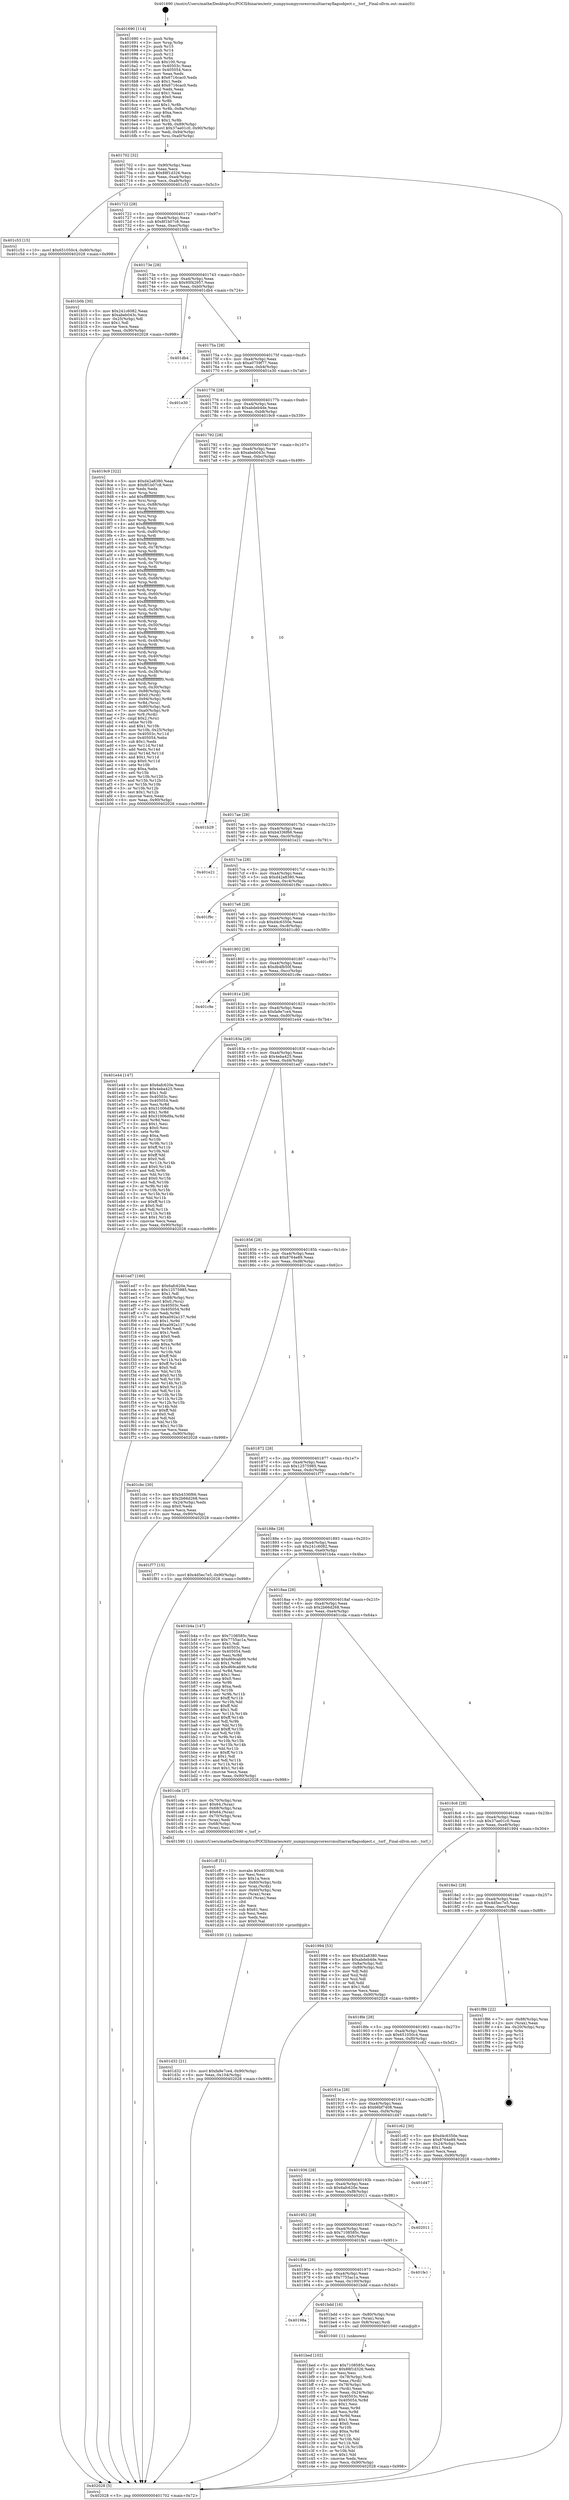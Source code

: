 digraph "0x401690" {
  label = "0x401690 (/mnt/c/Users/mathe/Desktop/tcc/POCII/binaries/extr_numpynumpycoresrcmultiarrayflagsobject.c__torf__Final-ollvm.out::main(0))"
  labelloc = "t"
  node[shape=record]

  Entry [label="",width=0.3,height=0.3,shape=circle,fillcolor=black,style=filled]
  "0x401702" [label="{
     0x401702 [32]\l
     | [instrs]\l
     &nbsp;&nbsp;0x401702 \<+6\>: mov -0x90(%rbp),%eax\l
     &nbsp;&nbsp;0x401708 \<+2\>: mov %eax,%ecx\l
     &nbsp;&nbsp;0x40170a \<+6\>: sub $0x88f1d326,%ecx\l
     &nbsp;&nbsp;0x401710 \<+6\>: mov %eax,-0xa4(%rbp)\l
     &nbsp;&nbsp;0x401716 \<+6\>: mov %ecx,-0xa8(%rbp)\l
     &nbsp;&nbsp;0x40171c \<+6\>: je 0000000000401c53 \<main+0x5c3\>\l
  }"]
  "0x401c53" [label="{
     0x401c53 [15]\l
     | [instrs]\l
     &nbsp;&nbsp;0x401c53 \<+10\>: movl $0x651050c4,-0x90(%rbp)\l
     &nbsp;&nbsp;0x401c5d \<+5\>: jmp 0000000000402028 \<main+0x998\>\l
  }"]
  "0x401722" [label="{
     0x401722 [28]\l
     | [instrs]\l
     &nbsp;&nbsp;0x401722 \<+5\>: jmp 0000000000401727 \<main+0x97\>\l
     &nbsp;&nbsp;0x401727 \<+6\>: mov -0xa4(%rbp),%eax\l
     &nbsp;&nbsp;0x40172d \<+5\>: sub $0x8f1b07c8,%eax\l
     &nbsp;&nbsp;0x401732 \<+6\>: mov %eax,-0xac(%rbp)\l
     &nbsp;&nbsp;0x401738 \<+6\>: je 0000000000401b0b \<main+0x47b\>\l
  }"]
  Exit [label="",width=0.3,height=0.3,shape=circle,fillcolor=black,style=filled,peripheries=2]
  "0x401b0b" [label="{
     0x401b0b [30]\l
     | [instrs]\l
     &nbsp;&nbsp;0x401b0b \<+5\>: mov $0x241c6082,%eax\l
     &nbsp;&nbsp;0x401b10 \<+5\>: mov $0xabeb043c,%ecx\l
     &nbsp;&nbsp;0x401b15 \<+3\>: mov -0x25(%rbp),%dl\l
     &nbsp;&nbsp;0x401b18 \<+3\>: test $0x1,%dl\l
     &nbsp;&nbsp;0x401b1b \<+3\>: cmovne %ecx,%eax\l
     &nbsp;&nbsp;0x401b1e \<+6\>: mov %eax,-0x90(%rbp)\l
     &nbsp;&nbsp;0x401b24 \<+5\>: jmp 0000000000402028 \<main+0x998\>\l
  }"]
  "0x40173e" [label="{
     0x40173e [28]\l
     | [instrs]\l
     &nbsp;&nbsp;0x40173e \<+5\>: jmp 0000000000401743 \<main+0xb3\>\l
     &nbsp;&nbsp;0x401743 \<+6\>: mov -0xa4(%rbp),%eax\l
     &nbsp;&nbsp;0x401749 \<+5\>: sub $0x95f42957,%eax\l
     &nbsp;&nbsp;0x40174e \<+6\>: mov %eax,-0xb0(%rbp)\l
     &nbsp;&nbsp;0x401754 \<+6\>: je 0000000000401db4 \<main+0x724\>\l
  }"]
  "0x401d32" [label="{
     0x401d32 [21]\l
     | [instrs]\l
     &nbsp;&nbsp;0x401d32 \<+10\>: movl $0xfa9e7ce4,-0x90(%rbp)\l
     &nbsp;&nbsp;0x401d3c \<+6\>: mov %eax,-0x104(%rbp)\l
     &nbsp;&nbsp;0x401d42 \<+5\>: jmp 0000000000402028 \<main+0x998\>\l
  }"]
  "0x401db4" [label="{
     0x401db4\l
  }", style=dashed]
  "0x40175a" [label="{
     0x40175a [28]\l
     | [instrs]\l
     &nbsp;&nbsp;0x40175a \<+5\>: jmp 000000000040175f \<main+0xcf\>\l
     &nbsp;&nbsp;0x40175f \<+6\>: mov -0xa4(%rbp),%eax\l
     &nbsp;&nbsp;0x401765 \<+5\>: sub $0xa0759f77,%eax\l
     &nbsp;&nbsp;0x40176a \<+6\>: mov %eax,-0xb4(%rbp)\l
     &nbsp;&nbsp;0x401770 \<+6\>: je 0000000000401e30 \<main+0x7a0\>\l
  }"]
  "0x401cff" [label="{
     0x401cff [51]\l
     | [instrs]\l
     &nbsp;&nbsp;0x401cff \<+10\>: movabs $0x4030fd,%rdi\l
     &nbsp;&nbsp;0x401d09 \<+2\>: xor %esi,%esi\l
     &nbsp;&nbsp;0x401d0b \<+5\>: mov $0x1a,%ecx\l
     &nbsp;&nbsp;0x401d10 \<+4\>: mov -0x60(%rbp),%rdx\l
     &nbsp;&nbsp;0x401d14 \<+3\>: mov %rax,(%rdx)\l
     &nbsp;&nbsp;0x401d17 \<+4\>: mov -0x60(%rbp),%rax\l
     &nbsp;&nbsp;0x401d1b \<+3\>: mov (%rax),%rax\l
     &nbsp;&nbsp;0x401d1e \<+3\>: movsbl (%rax),%eax\l
     &nbsp;&nbsp;0x401d21 \<+1\>: cltd\l
     &nbsp;&nbsp;0x401d22 \<+2\>: idiv %ecx\l
     &nbsp;&nbsp;0x401d24 \<+3\>: sub $0x61,%esi\l
     &nbsp;&nbsp;0x401d27 \<+2\>: sub %esi,%edx\l
     &nbsp;&nbsp;0x401d29 \<+2\>: mov %edx,%esi\l
     &nbsp;&nbsp;0x401d2b \<+2\>: mov $0x0,%al\l
     &nbsp;&nbsp;0x401d2d \<+5\>: call 0000000000401030 \<printf@plt\>\l
     | [calls]\l
     &nbsp;&nbsp;0x401030 \{1\} (unknown)\l
  }"]
  "0x401e30" [label="{
     0x401e30\l
  }", style=dashed]
  "0x401776" [label="{
     0x401776 [28]\l
     | [instrs]\l
     &nbsp;&nbsp;0x401776 \<+5\>: jmp 000000000040177b \<main+0xeb\>\l
     &nbsp;&nbsp;0x40177b \<+6\>: mov -0xa4(%rbp),%eax\l
     &nbsp;&nbsp;0x401781 \<+5\>: sub $0xabdeb4de,%eax\l
     &nbsp;&nbsp;0x401786 \<+6\>: mov %eax,-0xb8(%rbp)\l
     &nbsp;&nbsp;0x40178c \<+6\>: je 00000000004019c9 \<main+0x339\>\l
  }"]
  "0x401bed" [label="{
     0x401bed [102]\l
     | [instrs]\l
     &nbsp;&nbsp;0x401bed \<+5\>: mov $0x7108585c,%ecx\l
     &nbsp;&nbsp;0x401bf2 \<+5\>: mov $0x88f1d326,%edx\l
     &nbsp;&nbsp;0x401bf7 \<+2\>: xor %esi,%esi\l
     &nbsp;&nbsp;0x401bf9 \<+4\>: mov -0x78(%rbp),%rdi\l
     &nbsp;&nbsp;0x401bfd \<+2\>: mov %eax,(%rdi)\l
     &nbsp;&nbsp;0x401bff \<+4\>: mov -0x78(%rbp),%rdi\l
     &nbsp;&nbsp;0x401c03 \<+2\>: mov (%rdi),%eax\l
     &nbsp;&nbsp;0x401c05 \<+3\>: mov %eax,-0x24(%rbp)\l
     &nbsp;&nbsp;0x401c08 \<+7\>: mov 0x40503c,%eax\l
     &nbsp;&nbsp;0x401c0f \<+8\>: mov 0x405054,%r8d\l
     &nbsp;&nbsp;0x401c17 \<+3\>: sub $0x1,%esi\l
     &nbsp;&nbsp;0x401c1a \<+3\>: mov %eax,%r9d\l
     &nbsp;&nbsp;0x401c1d \<+3\>: add %esi,%r9d\l
     &nbsp;&nbsp;0x401c20 \<+4\>: imul %r9d,%eax\l
     &nbsp;&nbsp;0x401c24 \<+3\>: and $0x1,%eax\l
     &nbsp;&nbsp;0x401c27 \<+3\>: cmp $0x0,%eax\l
     &nbsp;&nbsp;0x401c2a \<+4\>: sete %r10b\l
     &nbsp;&nbsp;0x401c2e \<+4\>: cmp $0xa,%r8d\l
     &nbsp;&nbsp;0x401c32 \<+4\>: setl %r11b\l
     &nbsp;&nbsp;0x401c36 \<+3\>: mov %r10b,%bl\l
     &nbsp;&nbsp;0x401c39 \<+3\>: and %r11b,%bl\l
     &nbsp;&nbsp;0x401c3c \<+3\>: xor %r11b,%r10b\l
     &nbsp;&nbsp;0x401c3f \<+3\>: or %r10b,%bl\l
     &nbsp;&nbsp;0x401c42 \<+3\>: test $0x1,%bl\l
     &nbsp;&nbsp;0x401c45 \<+3\>: cmovne %edx,%ecx\l
     &nbsp;&nbsp;0x401c48 \<+6\>: mov %ecx,-0x90(%rbp)\l
     &nbsp;&nbsp;0x401c4e \<+5\>: jmp 0000000000402028 \<main+0x998\>\l
  }"]
  "0x4019c9" [label="{
     0x4019c9 [322]\l
     | [instrs]\l
     &nbsp;&nbsp;0x4019c9 \<+5\>: mov $0xd42a8380,%eax\l
     &nbsp;&nbsp;0x4019ce \<+5\>: mov $0x8f1b07c8,%ecx\l
     &nbsp;&nbsp;0x4019d3 \<+2\>: xor %edx,%edx\l
     &nbsp;&nbsp;0x4019d5 \<+3\>: mov %rsp,%rsi\l
     &nbsp;&nbsp;0x4019d8 \<+4\>: add $0xfffffffffffffff0,%rsi\l
     &nbsp;&nbsp;0x4019dc \<+3\>: mov %rsi,%rsp\l
     &nbsp;&nbsp;0x4019df \<+7\>: mov %rsi,-0x88(%rbp)\l
     &nbsp;&nbsp;0x4019e6 \<+3\>: mov %rsp,%rsi\l
     &nbsp;&nbsp;0x4019e9 \<+4\>: add $0xfffffffffffffff0,%rsi\l
     &nbsp;&nbsp;0x4019ed \<+3\>: mov %rsi,%rsp\l
     &nbsp;&nbsp;0x4019f0 \<+3\>: mov %rsp,%rdi\l
     &nbsp;&nbsp;0x4019f3 \<+4\>: add $0xfffffffffffffff0,%rdi\l
     &nbsp;&nbsp;0x4019f7 \<+3\>: mov %rdi,%rsp\l
     &nbsp;&nbsp;0x4019fa \<+4\>: mov %rdi,-0x80(%rbp)\l
     &nbsp;&nbsp;0x4019fe \<+3\>: mov %rsp,%rdi\l
     &nbsp;&nbsp;0x401a01 \<+4\>: add $0xfffffffffffffff0,%rdi\l
     &nbsp;&nbsp;0x401a05 \<+3\>: mov %rdi,%rsp\l
     &nbsp;&nbsp;0x401a08 \<+4\>: mov %rdi,-0x78(%rbp)\l
     &nbsp;&nbsp;0x401a0c \<+3\>: mov %rsp,%rdi\l
     &nbsp;&nbsp;0x401a0f \<+4\>: add $0xfffffffffffffff0,%rdi\l
     &nbsp;&nbsp;0x401a13 \<+3\>: mov %rdi,%rsp\l
     &nbsp;&nbsp;0x401a16 \<+4\>: mov %rdi,-0x70(%rbp)\l
     &nbsp;&nbsp;0x401a1a \<+3\>: mov %rsp,%rdi\l
     &nbsp;&nbsp;0x401a1d \<+4\>: add $0xfffffffffffffff0,%rdi\l
     &nbsp;&nbsp;0x401a21 \<+3\>: mov %rdi,%rsp\l
     &nbsp;&nbsp;0x401a24 \<+4\>: mov %rdi,-0x68(%rbp)\l
     &nbsp;&nbsp;0x401a28 \<+3\>: mov %rsp,%rdi\l
     &nbsp;&nbsp;0x401a2b \<+4\>: add $0xfffffffffffffff0,%rdi\l
     &nbsp;&nbsp;0x401a2f \<+3\>: mov %rdi,%rsp\l
     &nbsp;&nbsp;0x401a32 \<+4\>: mov %rdi,-0x60(%rbp)\l
     &nbsp;&nbsp;0x401a36 \<+3\>: mov %rsp,%rdi\l
     &nbsp;&nbsp;0x401a39 \<+4\>: add $0xfffffffffffffff0,%rdi\l
     &nbsp;&nbsp;0x401a3d \<+3\>: mov %rdi,%rsp\l
     &nbsp;&nbsp;0x401a40 \<+4\>: mov %rdi,-0x58(%rbp)\l
     &nbsp;&nbsp;0x401a44 \<+3\>: mov %rsp,%rdi\l
     &nbsp;&nbsp;0x401a47 \<+4\>: add $0xfffffffffffffff0,%rdi\l
     &nbsp;&nbsp;0x401a4b \<+3\>: mov %rdi,%rsp\l
     &nbsp;&nbsp;0x401a4e \<+4\>: mov %rdi,-0x50(%rbp)\l
     &nbsp;&nbsp;0x401a52 \<+3\>: mov %rsp,%rdi\l
     &nbsp;&nbsp;0x401a55 \<+4\>: add $0xfffffffffffffff0,%rdi\l
     &nbsp;&nbsp;0x401a59 \<+3\>: mov %rdi,%rsp\l
     &nbsp;&nbsp;0x401a5c \<+4\>: mov %rdi,-0x48(%rbp)\l
     &nbsp;&nbsp;0x401a60 \<+3\>: mov %rsp,%rdi\l
     &nbsp;&nbsp;0x401a63 \<+4\>: add $0xfffffffffffffff0,%rdi\l
     &nbsp;&nbsp;0x401a67 \<+3\>: mov %rdi,%rsp\l
     &nbsp;&nbsp;0x401a6a \<+4\>: mov %rdi,-0x40(%rbp)\l
     &nbsp;&nbsp;0x401a6e \<+3\>: mov %rsp,%rdi\l
     &nbsp;&nbsp;0x401a71 \<+4\>: add $0xfffffffffffffff0,%rdi\l
     &nbsp;&nbsp;0x401a75 \<+3\>: mov %rdi,%rsp\l
     &nbsp;&nbsp;0x401a78 \<+4\>: mov %rdi,-0x38(%rbp)\l
     &nbsp;&nbsp;0x401a7c \<+3\>: mov %rsp,%rdi\l
     &nbsp;&nbsp;0x401a7f \<+4\>: add $0xfffffffffffffff0,%rdi\l
     &nbsp;&nbsp;0x401a83 \<+3\>: mov %rdi,%rsp\l
     &nbsp;&nbsp;0x401a86 \<+4\>: mov %rdi,-0x30(%rbp)\l
     &nbsp;&nbsp;0x401a8a \<+7\>: mov -0x88(%rbp),%rdi\l
     &nbsp;&nbsp;0x401a91 \<+6\>: movl $0x0,(%rdi)\l
     &nbsp;&nbsp;0x401a97 \<+7\>: mov -0x94(%rbp),%r8d\l
     &nbsp;&nbsp;0x401a9e \<+3\>: mov %r8d,(%rsi)\l
     &nbsp;&nbsp;0x401aa1 \<+4\>: mov -0x80(%rbp),%rdi\l
     &nbsp;&nbsp;0x401aa5 \<+7\>: mov -0xa0(%rbp),%r9\l
     &nbsp;&nbsp;0x401aac \<+3\>: mov %r9,(%rdi)\l
     &nbsp;&nbsp;0x401aaf \<+3\>: cmpl $0x2,(%rsi)\l
     &nbsp;&nbsp;0x401ab2 \<+4\>: setne %r10b\l
     &nbsp;&nbsp;0x401ab6 \<+4\>: and $0x1,%r10b\l
     &nbsp;&nbsp;0x401aba \<+4\>: mov %r10b,-0x25(%rbp)\l
     &nbsp;&nbsp;0x401abe \<+8\>: mov 0x40503c,%r11d\l
     &nbsp;&nbsp;0x401ac6 \<+7\>: mov 0x405054,%ebx\l
     &nbsp;&nbsp;0x401acd \<+3\>: sub $0x1,%edx\l
     &nbsp;&nbsp;0x401ad0 \<+3\>: mov %r11d,%r14d\l
     &nbsp;&nbsp;0x401ad3 \<+3\>: add %edx,%r14d\l
     &nbsp;&nbsp;0x401ad6 \<+4\>: imul %r14d,%r11d\l
     &nbsp;&nbsp;0x401ada \<+4\>: and $0x1,%r11d\l
     &nbsp;&nbsp;0x401ade \<+4\>: cmp $0x0,%r11d\l
     &nbsp;&nbsp;0x401ae2 \<+4\>: sete %r10b\l
     &nbsp;&nbsp;0x401ae6 \<+3\>: cmp $0xa,%ebx\l
     &nbsp;&nbsp;0x401ae9 \<+4\>: setl %r15b\l
     &nbsp;&nbsp;0x401aed \<+3\>: mov %r10b,%r12b\l
     &nbsp;&nbsp;0x401af0 \<+3\>: and %r15b,%r12b\l
     &nbsp;&nbsp;0x401af3 \<+3\>: xor %r15b,%r10b\l
     &nbsp;&nbsp;0x401af6 \<+3\>: or %r10b,%r12b\l
     &nbsp;&nbsp;0x401af9 \<+4\>: test $0x1,%r12b\l
     &nbsp;&nbsp;0x401afd \<+3\>: cmovne %ecx,%eax\l
     &nbsp;&nbsp;0x401b00 \<+6\>: mov %eax,-0x90(%rbp)\l
     &nbsp;&nbsp;0x401b06 \<+5\>: jmp 0000000000402028 \<main+0x998\>\l
  }"]
  "0x401792" [label="{
     0x401792 [28]\l
     | [instrs]\l
     &nbsp;&nbsp;0x401792 \<+5\>: jmp 0000000000401797 \<main+0x107\>\l
     &nbsp;&nbsp;0x401797 \<+6\>: mov -0xa4(%rbp),%eax\l
     &nbsp;&nbsp;0x40179d \<+5\>: sub $0xabeb043c,%eax\l
     &nbsp;&nbsp;0x4017a2 \<+6\>: mov %eax,-0xbc(%rbp)\l
     &nbsp;&nbsp;0x4017a8 \<+6\>: je 0000000000401b29 \<main+0x499\>\l
  }"]
  "0x40198a" [label="{
     0x40198a\l
  }", style=dashed]
  "0x401b29" [label="{
     0x401b29\l
  }", style=dashed]
  "0x4017ae" [label="{
     0x4017ae [28]\l
     | [instrs]\l
     &nbsp;&nbsp;0x4017ae \<+5\>: jmp 00000000004017b3 \<main+0x123\>\l
     &nbsp;&nbsp;0x4017b3 \<+6\>: mov -0xa4(%rbp),%eax\l
     &nbsp;&nbsp;0x4017b9 \<+5\>: sub $0xb4336f66,%eax\l
     &nbsp;&nbsp;0x4017be \<+6\>: mov %eax,-0xc0(%rbp)\l
     &nbsp;&nbsp;0x4017c4 \<+6\>: je 0000000000401e21 \<main+0x791\>\l
  }"]
  "0x401bdd" [label="{
     0x401bdd [16]\l
     | [instrs]\l
     &nbsp;&nbsp;0x401bdd \<+4\>: mov -0x80(%rbp),%rax\l
     &nbsp;&nbsp;0x401be1 \<+3\>: mov (%rax),%rax\l
     &nbsp;&nbsp;0x401be4 \<+4\>: mov 0x8(%rax),%rdi\l
     &nbsp;&nbsp;0x401be8 \<+5\>: call 0000000000401040 \<atoi@plt\>\l
     | [calls]\l
     &nbsp;&nbsp;0x401040 \{1\} (unknown)\l
  }"]
  "0x401e21" [label="{
     0x401e21\l
  }", style=dashed]
  "0x4017ca" [label="{
     0x4017ca [28]\l
     | [instrs]\l
     &nbsp;&nbsp;0x4017ca \<+5\>: jmp 00000000004017cf \<main+0x13f\>\l
     &nbsp;&nbsp;0x4017cf \<+6\>: mov -0xa4(%rbp),%eax\l
     &nbsp;&nbsp;0x4017d5 \<+5\>: sub $0xd42a8380,%eax\l
     &nbsp;&nbsp;0x4017da \<+6\>: mov %eax,-0xc4(%rbp)\l
     &nbsp;&nbsp;0x4017e0 \<+6\>: je 0000000000401f9c \<main+0x90c\>\l
  }"]
  "0x40196e" [label="{
     0x40196e [28]\l
     | [instrs]\l
     &nbsp;&nbsp;0x40196e \<+5\>: jmp 0000000000401973 \<main+0x2e3\>\l
     &nbsp;&nbsp;0x401973 \<+6\>: mov -0xa4(%rbp),%eax\l
     &nbsp;&nbsp;0x401979 \<+5\>: sub $0x7755ac1a,%eax\l
     &nbsp;&nbsp;0x40197e \<+6\>: mov %eax,-0x100(%rbp)\l
     &nbsp;&nbsp;0x401984 \<+6\>: je 0000000000401bdd \<main+0x54d\>\l
  }"]
  "0x401f9c" [label="{
     0x401f9c\l
  }", style=dashed]
  "0x4017e6" [label="{
     0x4017e6 [28]\l
     | [instrs]\l
     &nbsp;&nbsp;0x4017e6 \<+5\>: jmp 00000000004017eb \<main+0x15b\>\l
     &nbsp;&nbsp;0x4017eb \<+6\>: mov -0xa4(%rbp),%eax\l
     &nbsp;&nbsp;0x4017f1 \<+5\>: sub $0xd4c6350e,%eax\l
     &nbsp;&nbsp;0x4017f6 \<+6\>: mov %eax,-0xc8(%rbp)\l
     &nbsp;&nbsp;0x4017fc \<+6\>: je 0000000000401c80 \<main+0x5f0\>\l
  }"]
  "0x401fe1" [label="{
     0x401fe1\l
  }", style=dashed]
  "0x401c80" [label="{
     0x401c80\l
  }", style=dashed]
  "0x401802" [label="{
     0x401802 [28]\l
     | [instrs]\l
     &nbsp;&nbsp;0x401802 \<+5\>: jmp 0000000000401807 \<main+0x177\>\l
     &nbsp;&nbsp;0x401807 \<+6\>: mov -0xa4(%rbp),%eax\l
     &nbsp;&nbsp;0x40180d \<+5\>: sub $0xdb4fb50f,%eax\l
     &nbsp;&nbsp;0x401812 \<+6\>: mov %eax,-0xcc(%rbp)\l
     &nbsp;&nbsp;0x401818 \<+6\>: je 0000000000401c9e \<main+0x60e\>\l
  }"]
  "0x401952" [label="{
     0x401952 [28]\l
     | [instrs]\l
     &nbsp;&nbsp;0x401952 \<+5\>: jmp 0000000000401957 \<main+0x2c7\>\l
     &nbsp;&nbsp;0x401957 \<+6\>: mov -0xa4(%rbp),%eax\l
     &nbsp;&nbsp;0x40195d \<+5\>: sub $0x7108585c,%eax\l
     &nbsp;&nbsp;0x401962 \<+6\>: mov %eax,-0xfc(%rbp)\l
     &nbsp;&nbsp;0x401968 \<+6\>: je 0000000000401fe1 \<main+0x951\>\l
  }"]
  "0x401c9e" [label="{
     0x401c9e\l
  }", style=dashed]
  "0x40181e" [label="{
     0x40181e [28]\l
     | [instrs]\l
     &nbsp;&nbsp;0x40181e \<+5\>: jmp 0000000000401823 \<main+0x193\>\l
     &nbsp;&nbsp;0x401823 \<+6\>: mov -0xa4(%rbp),%eax\l
     &nbsp;&nbsp;0x401829 \<+5\>: sub $0xfa9e7ce4,%eax\l
     &nbsp;&nbsp;0x40182e \<+6\>: mov %eax,-0xd0(%rbp)\l
     &nbsp;&nbsp;0x401834 \<+6\>: je 0000000000401e44 \<main+0x7b4\>\l
  }"]
  "0x402011" [label="{
     0x402011\l
  }", style=dashed]
  "0x401e44" [label="{
     0x401e44 [147]\l
     | [instrs]\l
     &nbsp;&nbsp;0x401e44 \<+5\>: mov $0x6afc620e,%eax\l
     &nbsp;&nbsp;0x401e49 \<+5\>: mov $0x4eba425,%ecx\l
     &nbsp;&nbsp;0x401e4e \<+2\>: mov $0x1,%dl\l
     &nbsp;&nbsp;0x401e50 \<+7\>: mov 0x40503c,%esi\l
     &nbsp;&nbsp;0x401e57 \<+7\>: mov 0x405054,%edi\l
     &nbsp;&nbsp;0x401e5e \<+3\>: mov %esi,%r8d\l
     &nbsp;&nbsp;0x401e61 \<+7\>: sub $0x31006d9a,%r8d\l
     &nbsp;&nbsp;0x401e68 \<+4\>: sub $0x1,%r8d\l
     &nbsp;&nbsp;0x401e6c \<+7\>: add $0x31006d9a,%r8d\l
     &nbsp;&nbsp;0x401e73 \<+4\>: imul %r8d,%esi\l
     &nbsp;&nbsp;0x401e77 \<+3\>: and $0x1,%esi\l
     &nbsp;&nbsp;0x401e7a \<+3\>: cmp $0x0,%esi\l
     &nbsp;&nbsp;0x401e7d \<+4\>: sete %r9b\l
     &nbsp;&nbsp;0x401e81 \<+3\>: cmp $0xa,%edi\l
     &nbsp;&nbsp;0x401e84 \<+4\>: setl %r10b\l
     &nbsp;&nbsp;0x401e88 \<+3\>: mov %r9b,%r11b\l
     &nbsp;&nbsp;0x401e8b \<+4\>: xor $0xff,%r11b\l
     &nbsp;&nbsp;0x401e8f \<+3\>: mov %r10b,%bl\l
     &nbsp;&nbsp;0x401e92 \<+3\>: xor $0xff,%bl\l
     &nbsp;&nbsp;0x401e95 \<+3\>: xor $0x0,%dl\l
     &nbsp;&nbsp;0x401e98 \<+3\>: mov %r11b,%r14b\l
     &nbsp;&nbsp;0x401e9b \<+4\>: and $0x0,%r14b\l
     &nbsp;&nbsp;0x401e9f \<+3\>: and %dl,%r9b\l
     &nbsp;&nbsp;0x401ea2 \<+3\>: mov %bl,%r15b\l
     &nbsp;&nbsp;0x401ea5 \<+4\>: and $0x0,%r15b\l
     &nbsp;&nbsp;0x401ea9 \<+3\>: and %dl,%r10b\l
     &nbsp;&nbsp;0x401eac \<+3\>: or %r9b,%r14b\l
     &nbsp;&nbsp;0x401eaf \<+3\>: or %r10b,%r15b\l
     &nbsp;&nbsp;0x401eb2 \<+3\>: xor %r15b,%r14b\l
     &nbsp;&nbsp;0x401eb5 \<+3\>: or %bl,%r11b\l
     &nbsp;&nbsp;0x401eb8 \<+4\>: xor $0xff,%r11b\l
     &nbsp;&nbsp;0x401ebc \<+3\>: or $0x0,%dl\l
     &nbsp;&nbsp;0x401ebf \<+3\>: and %dl,%r11b\l
     &nbsp;&nbsp;0x401ec2 \<+3\>: or %r11b,%r14b\l
     &nbsp;&nbsp;0x401ec5 \<+4\>: test $0x1,%r14b\l
     &nbsp;&nbsp;0x401ec9 \<+3\>: cmovne %ecx,%eax\l
     &nbsp;&nbsp;0x401ecc \<+6\>: mov %eax,-0x90(%rbp)\l
     &nbsp;&nbsp;0x401ed2 \<+5\>: jmp 0000000000402028 \<main+0x998\>\l
  }"]
  "0x40183a" [label="{
     0x40183a [28]\l
     | [instrs]\l
     &nbsp;&nbsp;0x40183a \<+5\>: jmp 000000000040183f \<main+0x1af\>\l
     &nbsp;&nbsp;0x40183f \<+6\>: mov -0xa4(%rbp),%eax\l
     &nbsp;&nbsp;0x401845 \<+5\>: sub $0x4eba425,%eax\l
     &nbsp;&nbsp;0x40184a \<+6\>: mov %eax,-0xd4(%rbp)\l
     &nbsp;&nbsp;0x401850 \<+6\>: je 0000000000401ed7 \<main+0x847\>\l
  }"]
  "0x401936" [label="{
     0x401936 [28]\l
     | [instrs]\l
     &nbsp;&nbsp;0x401936 \<+5\>: jmp 000000000040193b \<main+0x2ab\>\l
     &nbsp;&nbsp;0x40193b \<+6\>: mov -0xa4(%rbp),%eax\l
     &nbsp;&nbsp;0x401941 \<+5\>: sub $0x6afc620e,%eax\l
     &nbsp;&nbsp;0x401946 \<+6\>: mov %eax,-0xf8(%rbp)\l
     &nbsp;&nbsp;0x40194c \<+6\>: je 0000000000402011 \<main+0x981\>\l
  }"]
  "0x401ed7" [label="{
     0x401ed7 [160]\l
     | [instrs]\l
     &nbsp;&nbsp;0x401ed7 \<+5\>: mov $0x6afc620e,%eax\l
     &nbsp;&nbsp;0x401edc \<+5\>: mov $0x12575985,%ecx\l
     &nbsp;&nbsp;0x401ee1 \<+2\>: mov $0x1,%dl\l
     &nbsp;&nbsp;0x401ee3 \<+7\>: mov -0x88(%rbp),%rsi\l
     &nbsp;&nbsp;0x401eea \<+6\>: movl $0x0,(%rsi)\l
     &nbsp;&nbsp;0x401ef0 \<+7\>: mov 0x40503c,%edi\l
     &nbsp;&nbsp;0x401ef7 \<+8\>: mov 0x405054,%r8d\l
     &nbsp;&nbsp;0x401eff \<+3\>: mov %edi,%r9d\l
     &nbsp;&nbsp;0x401f02 \<+7\>: add $0xa092a137,%r9d\l
     &nbsp;&nbsp;0x401f09 \<+4\>: sub $0x1,%r9d\l
     &nbsp;&nbsp;0x401f0d \<+7\>: sub $0xa092a137,%r9d\l
     &nbsp;&nbsp;0x401f14 \<+4\>: imul %r9d,%edi\l
     &nbsp;&nbsp;0x401f18 \<+3\>: and $0x1,%edi\l
     &nbsp;&nbsp;0x401f1b \<+3\>: cmp $0x0,%edi\l
     &nbsp;&nbsp;0x401f1e \<+4\>: sete %r10b\l
     &nbsp;&nbsp;0x401f22 \<+4\>: cmp $0xa,%r8d\l
     &nbsp;&nbsp;0x401f26 \<+4\>: setl %r11b\l
     &nbsp;&nbsp;0x401f2a \<+3\>: mov %r10b,%bl\l
     &nbsp;&nbsp;0x401f2d \<+3\>: xor $0xff,%bl\l
     &nbsp;&nbsp;0x401f30 \<+3\>: mov %r11b,%r14b\l
     &nbsp;&nbsp;0x401f33 \<+4\>: xor $0xff,%r14b\l
     &nbsp;&nbsp;0x401f37 \<+3\>: xor $0x0,%dl\l
     &nbsp;&nbsp;0x401f3a \<+3\>: mov %bl,%r15b\l
     &nbsp;&nbsp;0x401f3d \<+4\>: and $0x0,%r15b\l
     &nbsp;&nbsp;0x401f41 \<+3\>: and %dl,%r10b\l
     &nbsp;&nbsp;0x401f44 \<+3\>: mov %r14b,%r12b\l
     &nbsp;&nbsp;0x401f47 \<+4\>: and $0x0,%r12b\l
     &nbsp;&nbsp;0x401f4b \<+3\>: and %dl,%r11b\l
     &nbsp;&nbsp;0x401f4e \<+3\>: or %r10b,%r15b\l
     &nbsp;&nbsp;0x401f51 \<+3\>: or %r11b,%r12b\l
     &nbsp;&nbsp;0x401f54 \<+3\>: xor %r12b,%r15b\l
     &nbsp;&nbsp;0x401f57 \<+3\>: or %r14b,%bl\l
     &nbsp;&nbsp;0x401f5a \<+3\>: xor $0xff,%bl\l
     &nbsp;&nbsp;0x401f5d \<+3\>: or $0x0,%dl\l
     &nbsp;&nbsp;0x401f60 \<+2\>: and %dl,%bl\l
     &nbsp;&nbsp;0x401f62 \<+3\>: or %bl,%r15b\l
     &nbsp;&nbsp;0x401f65 \<+4\>: test $0x1,%r15b\l
     &nbsp;&nbsp;0x401f69 \<+3\>: cmovne %ecx,%eax\l
     &nbsp;&nbsp;0x401f6c \<+6\>: mov %eax,-0x90(%rbp)\l
     &nbsp;&nbsp;0x401f72 \<+5\>: jmp 0000000000402028 \<main+0x998\>\l
  }"]
  "0x401856" [label="{
     0x401856 [28]\l
     | [instrs]\l
     &nbsp;&nbsp;0x401856 \<+5\>: jmp 000000000040185b \<main+0x1cb\>\l
     &nbsp;&nbsp;0x40185b \<+6\>: mov -0xa4(%rbp),%eax\l
     &nbsp;&nbsp;0x401861 \<+5\>: sub $0x8764e89,%eax\l
     &nbsp;&nbsp;0x401866 \<+6\>: mov %eax,-0xd8(%rbp)\l
     &nbsp;&nbsp;0x40186c \<+6\>: je 0000000000401cbc \<main+0x62c\>\l
  }"]
  "0x401d47" [label="{
     0x401d47\l
  }", style=dashed]
  "0x401cbc" [label="{
     0x401cbc [30]\l
     | [instrs]\l
     &nbsp;&nbsp;0x401cbc \<+5\>: mov $0xb4336f66,%eax\l
     &nbsp;&nbsp;0x401cc1 \<+5\>: mov $0x2b66d268,%ecx\l
     &nbsp;&nbsp;0x401cc6 \<+3\>: mov -0x24(%rbp),%edx\l
     &nbsp;&nbsp;0x401cc9 \<+3\>: cmp $0x0,%edx\l
     &nbsp;&nbsp;0x401ccc \<+3\>: cmove %ecx,%eax\l
     &nbsp;&nbsp;0x401ccf \<+6\>: mov %eax,-0x90(%rbp)\l
     &nbsp;&nbsp;0x401cd5 \<+5\>: jmp 0000000000402028 \<main+0x998\>\l
  }"]
  "0x401872" [label="{
     0x401872 [28]\l
     | [instrs]\l
     &nbsp;&nbsp;0x401872 \<+5\>: jmp 0000000000401877 \<main+0x1e7\>\l
     &nbsp;&nbsp;0x401877 \<+6\>: mov -0xa4(%rbp),%eax\l
     &nbsp;&nbsp;0x40187d \<+5\>: sub $0x12575985,%eax\l
     &nbsp;&nbsp;0x401882 \<+6\>: mov %eax,-0xdc(%rbp)\l
     &nbsp;&nbsp;0x401888 \<+6\>: je 0000000000401f77 \<main+0x8e7\>\l
  }"]
  "0x40191a" [label="{
     0x40191a [28]\l
     | [instrs]\l
     &nbsp;&nbsp;0x40191a \<+5\>: jmp 000000000040191f \<main+0x28f\>\l
     &nbsp;&nbsp;0x40191f \<+6\>: mov -0xa4(%rbp),%eax\l
     &nbsp;&nbsp;0x401925 \<+5\>: sub $0x66bf7408,%eax\l
     &nbsp;&nbsp;0x40192a \<+6\>: mov %eax,-0xf4(%rbp)\l
     &nbsp;&nbsp;0x401930 \<+6\>: je 0000000000401d47 \<main+0x6b7\>\l
  }"]
  "0x401f77" [label="{
     0x401f77 [15]\l
     | [instrs]\l
     &nbsp;&nbsp;0x401f77 \<+10\>: movl $0x4d5ec7e5,-0x90(%rbp)\l
     &nbsp;&nbsp;0x401f81 \<+5\>: jmp 0000000000402028 \<main+0x998\>\l
  }"]
  "0x40188e" [label="{
     0x40188e [28]\l
     | [instrs]\l
     &nbsp;&nbsp;0x40188e \<+5\>: jmp 0000000000401893 \<main+0x203\>\l
     &nbsp;&nbsp;0x401893 \<+6\>: mov -0xa4(%rbp),%eax\l
     &nbsp;&nbsp;0x401899 \<+5\>: sub $0x241c6082,%eax\l
     &nbsp;&nbsp;0x40189e \<+6\>: mov %eax,-0xe0(%rbp)\l
     &nbsp;&nbsp;0x4018a4 \<+6\>: je 0000000000401b4a \<main+0x4ba\>\l
  }"]
  "0x401c62" [label="{
     0x401c62 [30]\l
     | [instrs]\l
     &nbsp;&nbsp;0x401c62 \<+5\>: mov $0xd4c6350e,%eax\l
     &nbsp;&nbsp;0x401c67 \<+5\>: mov $0x8764e89,%ecx\l
     &nbsp;&nbsp;0x401c6c \<+3\>: mov -0x24(%rbp),%edx\l
     &nbsp;&nbsp;0x401c6f \<+3\>: cmp $0x1,%edx\l
     &nbsp;&nbsp;0x401c72 \<+3\>: cmovl %ecx,%eax\l
     &nbsp;&nbsp;0x401c75 \<+6\>: mov %eax,-0x90(%rbp)\l
     &nbsp;&nbsp;0x401c7b \<+5\>: jmp 0000000000402028 \<main+0x998\>\l
  }"]
  "0x401b4a" [label="{
     0x401b4a [147]\l
     | [instrs]\l
     &nbsp;&nbsp;0x401b4a \<+5\>: mov $0x7108585c,%eax\l
     &nbsp;&nbsp;0x401b4f \<+5\>: mov $0x7755ac1a,%ecx\l
     &nbsp;&nbsp;0x401b54 \<+2\>: mov $0x1,%dl\l
     &nbsp;&nbsp;0x401b56 \<+7\>: mov 0x40503c,%esi\l
     &nbsp;&nbsp;0x401b5d \<+7\>: mov 0x405054,%edi\l
     &nbsp;&nbsp;0x401b64 \<+3\>: mov %esi,%r8d\l
     &nbsp;&nbsp;0x401b67 \<+7\>: add $0xd69cab99,%r8d\l
     &nbsp;&nbsp;0x401b6e \<+4\>: sub $0x1,%r8d\l
     &nbsp;&nbsp;0x401b72 \<+7\>: sub $0xd69cab99,%r8d\l
     &nbsp;&nbsp;0x401b79 \<+4\>: imul %r8d,%esi\l
     &nbsp;&nbsp;0x401b7d \<+3\>: and $0x1,%esi\l
     &nbsp;&nbsp;0x401b80 \<+3\>: cmp $0x0,%esi\l
     &nbsp;&nbsp;0x401b83 \<+4\>: sete %r9b\l
     &nbsp;&nbsp;0x401b87 \<+3\>: cmp $0xa,%edi\l
     &nbsp;&nbsp;0x401b8a \<+4\>: setl %r10b\l
     &nbsp;&nbsp;0x401b8e \<+3\>: mov %r9b,%r11b\l
     &nbsp;&nbsp;0x401b91 \<+4\>: xor $0xff,%r11b\l
     &nbsp;&nbsp;0x401b95 \<+3\>: mov %r10b,%bl\l
     &nbsp;&nbsp;0x401b98 \<+3\>: xor $0xff,%bl\l
     &nbsp;&nbsp;0x401b9b \<+3\>: xor $0x1,%dl\l
     &nbsp;&nbsp;0x401b9e \<+3\>: mov %r11b,%r14b\l
     &nbsp;&nbsp;0x401ba1 \<+4\>: and $0xff,%r14b\l
     &nbsp;&nbsp;0x401ba5 \<+3\>: and %dl,%r9b\l
     &nbsp;&nbsp;0x401ba8 \<+3\>: mov %bl,%r15b\l
     &nbsp;&nbsp;0x401bab \<+4\>: and $0xff,%r15b\l
     &nbsp;&nbsp;0x401baf \<+3\>: and %dl,%r10b\l
     &nbsp;&nbsp;0x401bb2 \<+3\>: or %r9b,%r14b\l
     &nbsp;&nbsp;0x401bb5 \<+3\>: or %r10b,%r15b\l
     &nbsp;&nbsp;0x401bb8 \<+3\>: xor %r15b,%r14b\l
     &nbsp;&nbsp;0x401bbb \<+3\>: or %bl,%r11b\l
     &nbsp;&nbsp;0x401bbe \<+4\>: xor $0xff,%r11b\l
     &nbsp;&nbsp;0x401bc2 \<+3\>: or $0x1,%dl\l
     &nbsp;&nbsp;0x401bc5 \<+3\>: and %dl,%r11b\l
     &nbsp;&nbsp;0x401bc8 \<+3\>: or %r11b,%r14b\l
     &nbsp;&nbsp;0x401bcb \<+4\>: test $0x1,%r14b\l
     &nbsp;&nbsp;0x401bcf \<+3\>: cmovne %ecx,%eax\l
     &nbsp;&nbsp;0x401bd2 \<+6\>: mov %eax,-0x90(%rbp)\l
     &nbsp;&nbsp;0x401bd8 \<+5\>: jmp 0000000000402028 \<main+0x998\>\l
  }"]
  "0x4018aa" [label="{
     0x4018aa [28]\l
     | [instrs]\l
     &nbsp;&nbsp;0x4018aa \<+5\>: jmp 00000000004018af \<main+0x21f\>\l
     &nbsp;&nbsp;0x4018af \<+6\>: mov -0xa4(%rbp),%eax\l
     &nbsp;&nbsp;0x4018b5 \<+5\>: sub $0x2b66d268,%eax\l
     &nbsp;&nbsp;0x4018ba \<+6\>: mov %eax,-0xe4(%rbp)\l
     &nbsp;&nbsp;0x4018c0 \<+6\>: je 0000000000401cda \<main+0x64a\>\l
  }"]
  "0x4018fe" [label="{
     0x4018fe [28]\l
     | [instrs]\l
     &nbsp;&nbsp;0x4018fe \<+5\>: jmp 0000000000401903 \<main+0x273\>\l
     &nbsp;&nbsp;0x401903 \<+6\>: mov -0xa4(%rbp),%eax\l
     &nbsp;&nbsp;0x401909 \<+5\>: sub $0x651050c4,%eax\l
     &nbsp;&nbsp;0x40190e \<+6\>: mov %eax,-0xf0(%rbp)\l
     &nbsp;&nbsp;0x401914 \<+6\>: je 0000000000401c62 \<main+0x5d2\>\l
  }"]
  "0x401cda" [label="{
     0x401cda [37]\l
     | [instrs]\l
     &nbsp;&nbsp;0x401cda \<+4\>: mov -0x70(%rbp),%rax\l
     &nbsp;&nbsp;0x401cde \<+6\>: movl $0x64,(%rax)\l
     &nbsp;&nbsp;0x401ce4 \<+4\>: mov -0x68(%rbp),%rax\l
     &nbsp;&nbsp;0x401ce8 \<+6\>: movl $0x64,(%rax)\l
     &nbsp;&nbsp;0x401cee \<+4\>: mov -0x70(%rbp),%rax\l
     &nbsp;&nbsp;0x401cf2 \<+2\>: mov (%rax),%edi\l
     &nbsp;&nbsp;0x401cf4 \<+4\>: mov -0x68(%rbp),%rax\l
     &nbsp;&nbsp;0x401cf8 \<+2\>: mov (%rax),%esi\l
     &nbsp;&nbsp;0x401cfa \<+5\>: call 0000000000401590 \<_torf_\>\l
     | [calls]\l
     &nbsp;&nbsp;0x401590 \{1\} (/mnt/c/Users/mathe/Desktop/tcc/POCII/binaries/extr_numpynumpycoresrcmultiarrayflagsobject.c__torf__Final-ollvm.out::_torf_)\l
  }"]
  "0x4018c6" [label="{
     0x4018c6 [28]\l
     | [instrs]\l
     &nbsp;&nbsp;0x4018c6 \<+5\>: jmp 00000000004018cb \<main+0x23b\>\l
     &nbsp;&nbsp;0x4018cb \<+6\>: mov -0xa4(%rbp),%eax\l
     &nbsp;&nbsp;0x4018d1 \<+5\>: sub $0x37ae01c0,%eax\l
     &nbsp;&nbsp;0x4018d6 \<+6\>: mov %eax,-0xe8(%rbp)\l
     &nbsp;&nbsp;0x4018dc \<+6\>: je 0000000000401994 \<main+0x304\>\l
  }"]
  "0x401f86" [label="{
     0x401f86 [22]\l
     | [instrs]\l
     &nbsp;&nbsp;0x401f86 \<+7\>: mov -0x88(%rbp),%rax\l
     &nbsp;&nbsp;0x401f8d \<+2\>: mov (%rax),%eax\l
     &nbsp;&nbsp;0x401f8f \<+4\>: lea -0x20(%rbp),%rsp\l
     &nbsp;&nbsp;0x401f93 \<+1\>: pop %rbx\l
     &nbsp;&nbsp;0x401f94 \<+2\>: pop %r12\l
     &nbsp;&nbsp;0x401f96 \<+2\>: pop %r14\l
     &nbsp;&nbsp;0x401f98 \<+2\>: pop %r15\l
     &nbsp;&nbsp;0x401f9a \<+1\>: pop %rbp\l
     &nbsp;&nbsp;0x401f9b \<+1\>: ret\l
  }"]
  "0x401994" [label="{
     0x401994 [53]\l
     | [instrs]\l
     &nbsp;&nbsp;0x401994 \<+5\>: mov $0xd42a8380,%eax\l
     &nbsp;&nbsp;0x401999 \<+5\>: mov $0xabdeb4de,%ecx\l
     &nbsp;&nbsp;0x40199e \<+6\>: mov -0x8a(%rbp),%dl\l
     &nbsp;&nbsp;0x4019a4 \<+7\>: mov -0x89(%rbp),%sil\l
     &nbsp;&nbsp;0x4019ab \<+3\>: mov %dl,%dil\l
     &nbsp;&nbsp;0x4019ae \<+3\>: and %sil,%dil\l
     &nbsp;&nbsp;0x4019b1 \<+3\>: xor %sil,%dl\l
     &nbsp;&nbsp;0x4019b4 \<+3\>: or %dl,%dil\l
     &nbsp;&nbsp;0x4019b7 \<+4\>: test $0x1,%dil\l
     &nbsp;&nbsp;0x4019bb \<+3\>: cmovne %ecx,%eax\l
     &nbsp;&nbsp;0x4019be \<+6\>: mov %eax,-0x90(%rbp)\l
     &nbsp;&nbsp;0x4019c4 \<+5\>: jmp 0000000000402028 \<main+0x998\>\l
  }"]
  "0x4018e2" [label="{
     0x4018e2 [28]\l
     | [instrs]\l
     &nbsp;&nbsp;0x4018e2 \<+5\>: jmp 00000000004018e7 \<main+0x257\>\l
     &nbsp;&nbsp;0x4018e7 \<+6\>: mov -0xa4(%rbp),%eax\l
     &nbsp;&nbsp;0x4018ed \<+5\>: sub $0x4d5ec7e5,%eax\l
     &nbsp;&nbsp;0x4018f2 \<+6\>: mov %eax,-0xec(%rbp)\l
     &nbsp;&nbsp;0x4018f8 \<+6\>: je 0000000000401f86 \<main+0x8f6\>\l
  }"]
  "0x402028" [label="{
     0x402028 [5]\l
     | [instrs]\l
     &nbsp;&nbsp;0x402028 \<+5\>: jmp 0000000000401702 \<main+0x72\>\l
  }"]
  "0x401690" [label="{
     0x401690 [114]\l
     | [instrs]\l
     &nbsp;&nbsp;0x401690 \<+1\>: push %rbp\l
     &nbsp;&nbsp;0x401691 \<+3\>: mov %rsp,%rbp\l
     &nbsp;&nbsp;0x401694 \<+2\>: push %r15\l
     &nbsp;&nbsp;0x401696 \<+2\>: push %r14\l
     &nbsp;&nbsp;0x401698 \<+2\>: push %r12\l
     &nbsp;&nbsp;0x40169a \<+1\>: push %rbx\l
     &nbsp;&nbsp;0x40169b \<+7\>: sub $0x100,%rsp\l
     &nbsp;&nbsp;0x4016a2 \<+7\>: mov 0x40503c,%eax\l
     &nbsp;&nbsp;0x4016a9 \<+7\>: mov 0x405054,%ecx\l
     &nbsp;&nbsp;0x4016b0 \<+2\>: mov %eax,%edx\l
     &nbsp;&nbsp;0x4016b2 \<+6\>: sub $0x6716cac0,%edx\l
     &nbsp;&nbsp;0x4016b8 \<+3\>: sub $0x1,%edx\l
     &nbsp;&nbsp;0x4016bb \<+6\>: add $0x6716cac0,%edx\l
     &nbsp;&nbsp;0x4016c1 \<+3\>: imul %edx,%eax\l
     &nbsp;&nbsp;0x4016c4 \<+3\>: and $0x1,%eax\l
     &nbsp;&nbsp;0x4016c7 \<+3\>: cmp $0x0,%eax\l
     &nbsp;&nbsp;0x4016ca \<+4\>: sete %r8b\l
     &nbsp;&nbsp;0x4016ce \<+4\>: and $0x1,%r8b\l
     &nbsp;&nbsp;0x4016d2 \<+7\>: mov %r8b,-0x8a(%rbp)\l
     &nbsp;&nbsp;0x4016d9 \<+3\>: cmp $0xa,%ecx\l
     &nbsp;&nbsp;0x4016dc \<+4\>: setl %r8b\l
     &nbsp;&nbsp;0x4016e0 \<+4\>: and $0x1,%r8b\l
     &nbsp;&nbsp;0x4016e4 \<+7\>: mov %r8b,-0x89(%rbp)\l
     &nbsp;&nbsp;0x4016eb \<+10\>: movl $0x37ae01c0,-0x90(%rbp)\l
     &nbsp;&nbsp;0x4016f5 \<+6\>: mov %edi,-0x94(%rbp)\l
     &nbsp;&nbsp;0x4016fb \<+7\>: mov %rsi,-0xa0(%rbp)\l
  }"]
  Entry -> "0x401690" [label=" 1"]
  "0x401702" -> "0x401c53" [label=" 1"]
  "0x401702" -> "0x401722" [label=" 12"]
  "0x401f86" -> Exit [label=" 1"]
  "0x401722" -> "0x401b0b" [label=" 1"]
  "0x401722" -> "0x40173e" [label=" 11"]
  "0x401f77" -> "0x402028" [label=" 1"]
  "0x40173e" -> "0x401db4" [label=" 0"]
  "0x40173e" -> "0x40175a" [label=" 11"]
  "0x401ed7" -> "0x402028" [label=" 1"]
  "0x40175a" -> "0x401e30" [label=" 0"]
  "0x40175a" -> "0x401776" [label=" 11"]
  "0x401e44" -> "0x402028" [label=" 1"]
  "0x401776" -> "0x4019c9" [label=" 1"]
  "0x401776" -> "0x401792" [label=" 10"]
  "0x401d32" -> "0x402028" [label=" 1"]
  "0x401792" -> "0x401b29" [label=" 0"]
  "0x401792" -> "0x4017ae" [label=" 10"]
  "0x401cff" -> "0x401d32" [label=" 1"]
  "0x4017ae" -> "0x401e21" [label=" 0"]
  "0x4017ae" -> "0x4017ca" [label=" 10"]
  "0x401cda" -> "0x401cff" [label=" 1"]
  "0x4017ca" -> "0x401f9c" [label=" 0"]
  "0x4017ca" -> "0x4017e6" [label=" 10"]
  "0x401c62" -> "0x402028" [label=" 1"]
  "0x4017e6" -> "0x401c80" [label=" 0"]
  "0x4017e6" -> "0x401802" [label=" 10"]
  "0x401c53" -> "0x402028" [label=" 1"]
  "0x401802" -> "0x401c9e" [label=" 0"]
  "0x401802" -> "0x40181e" [label=" 10"]
  "0x401bdd" -> "0x401bed" [label=" 1"]
  "0x40181e" -> "0x401e44" [label=" 1"]
  "0x40181e" -> "0x40183a" [label=" 9"]
  "0x40196e" -> "0x40198a" [label=" 0"]
  "0x40183a" -> "0x401ed7" [label=" 1"]
  "0x40183a" -> "0x401856" [label=" 8"]
  "0x401cbc" -> "0x402028" [label=" 1"]
  "0x401856" -> "0x401cbc" [label=" 1"]
  "0x401856" -> "0x401872" [label=" 7"]
  "0x401952" -> "0x40196e" [label=" 1"]
  "0x401872" -> "0x401f77" [label=" 1"]
  "0x401872" -> "0x40188e" [label=" 6"]
  "0x401bed" -> "0x402028" [label=" 1"]
  "0x40188e" -> "0x401b4a" [label=" 1"]
  "0x40188e" -> "0x4018aa" [label=" 5"]
  "0x401936" -> "0x401952" [label=" 1"]
  "0x4018aa" -> "0x401cda" [label=" 1"]
  "0x4018aa" -> "0x4018c6" [label=" 4"]
  "0x40196e" -> "0x401bdd" [label=" 1"]
  "0x4018c6" -> "0x401994" [label=" 1"]
  "0x4018c6" -> "0x4018e2" [label=" 3"]
  "0x401994" -> "0x402028" [label=" 1"]
  "0x401690" -> "0x401702" [label=" 1"]
  "0x402028" -> "0x401702" [label=" 12"]
  "0x40191a" -> "0x401936" [label=" 1"]
  "0x4019c9" -> "0x402028" [label=" 1"]
  "0x401b0b" -> "0x402028" [label=" 1"]
  "0x401b4a" -> "0x402028" [label=" 1"]
  "0x40191a" -> "0x401d47" [label=" 0"]
  "0x4018e2" -> "0x401f86" [label=" 1"]
  "0x4018e2" -> "0x4018fe" [label=" 2"]
  "0x401936" -> "0x402011" [label=" 0"]
  "0x4018fe" -> "0x401c62" [label=" 1"]
  "0x4018fe" -> "0x40191a" [label=" 1"]
  "0x401952" -> "0x401fe1" [label=" 0"]
}
